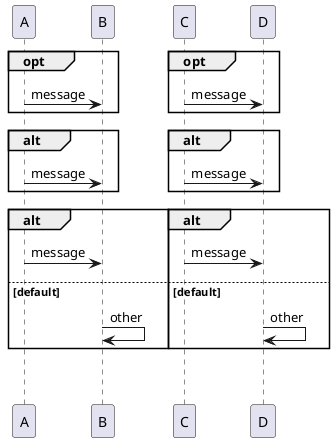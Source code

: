 {
  "sha1": "j9yvjbea1cqs2xyu3auwmk0qjlnqprl",
  "insertion": {
    "when": "2024-06-06T17:24:18.664Z",
    "url": "https://github.com/plantuml/plantuml/issues/269",
    "user": "plantuml@gmail.com"
  }
}
@startuml
!pragma teoz true
    opt
        A->B: message
    end
    & opt
        C->D: message
    end

    alt
        A->B: message
    end
    & alt
        C->D: message
    end

    alt
        A->B: message
    else default
        B->B: other
    end
    & alt
        C->D: message
    else default
        D->D: other
    end
    B -[hidden]-> C: "              "
@enduml
